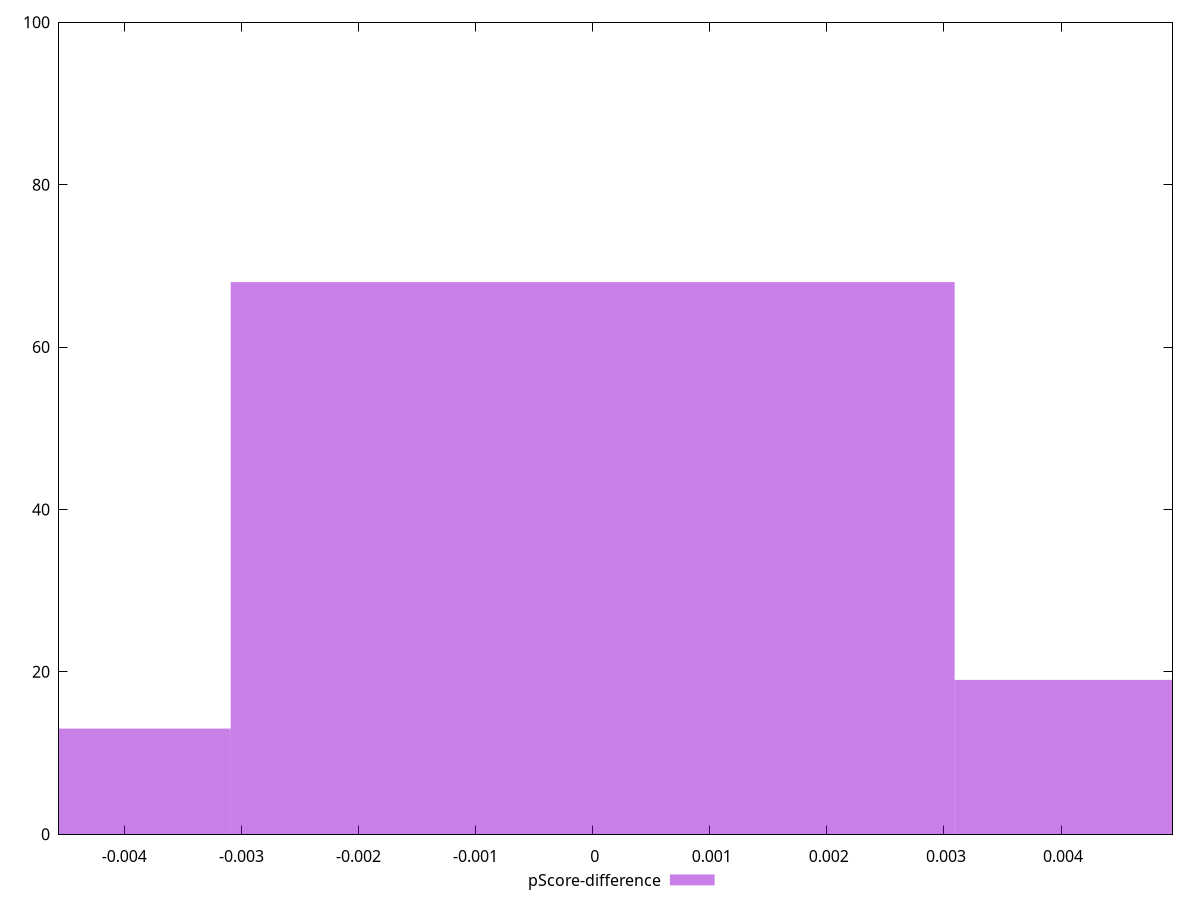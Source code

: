reset

$pScoreDifference <<EOF
0 68
0.006182328735973732 19
-0.006182328735973732 13
EOF

set key outside below
set boxwidth 0.006182328735973732
set xrange [-0.004557582566234064:0.004951707034809072]
set yrange [0:100]
set trange [0:100]
set style fill transparent solid 0.5 noborder
set terminal svg size 640, 490 enhanced background rgb 'white'
set output "report_00017_2021-02-10T15-08-03.406Z/max-potential-fid/samples/pages+cached+noadtech/pScore-difference/histogram.svg"

plot $pScoreDifference title "pScore-difference" with boxes

reset
